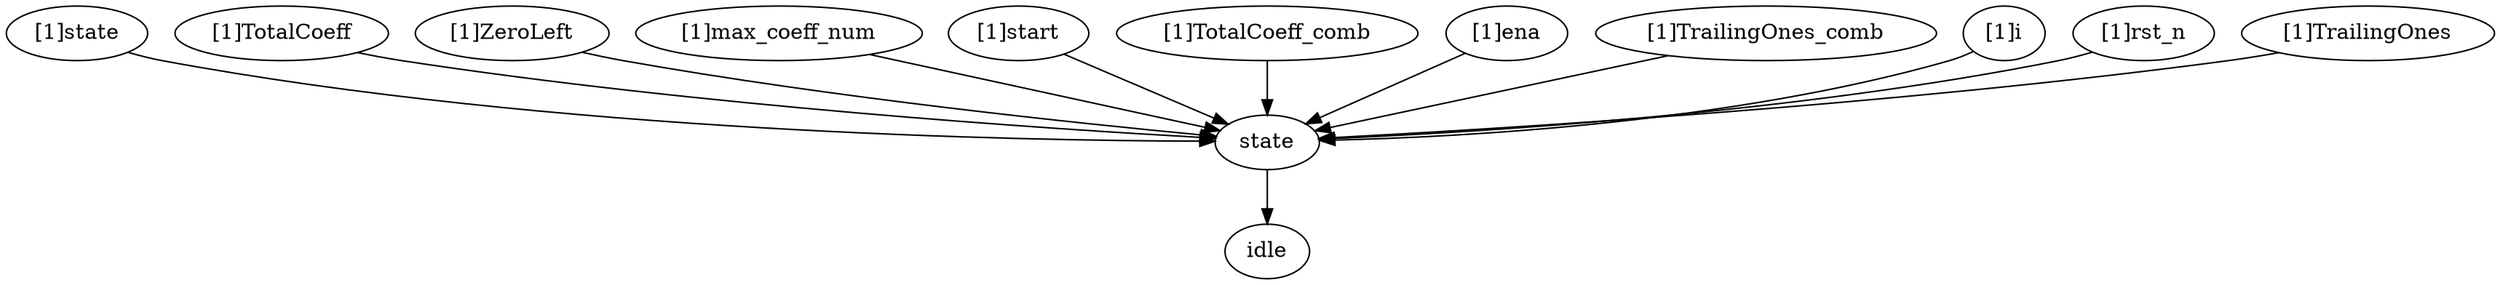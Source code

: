 strict digraph "" {
	"[1]state"	 [complexity=3,
		importance=5.1684045612,
		rank=1.7228015204];
	state	 [complexity=2,
		importance=0.32609495478,
		rank=0.16304747739];
	"[1]state" -> state;
	"[1]TotalCoeff"	 [complexity=7,
		importance=1.67446022725,
		rank=0.239208603893];
	"[1]TotalCoeff" -> state;
	"[1]ZeroLeft"	 [complexity=4,
		importance=0.696175362911,
		rank=0.174043840728];
	"[1]ZeroLeft" -> state;
	"[1]max_coeff_num"	 [complexity=5,
		importance=1.02227031769,
		rank=0.204454063538];
	"[1]max_coeff_num" -> state;
	"[1]start"	 [complexity=3,
		importance=0.696175362911,
		rank=0.232058454304];
	"[1]start" -> state;
	idle	 [complexity=0,
		importance=0.0491147152735,
		rank=0.0];
	state -> idle;
	"[1]TotalCoeff_comb"	 [complexity=5,
		importance=1.67446022725,
		rank=0.33489204545];
	"[1]TotalCoeff_comb" -> state;
	"[1]ena"	 [complexity=3,
		importance=4.93540977505,
		rank=1.64513659168];
	"[1]ena" -> state;
	"[1]TrailingOnes_comb"	 [complexity=4,
		importance=1.02227031769,
		rank=0.255567579423];
	"[1]TrailingOnes_comb" -> state;
	"[1]i"	 [complexity=8,
		importance=2.46619538786,
		rank=0.308274423483];
	"[1]i" -> state;
	"[1]rst_n"	 [complexity=3,
		importance=5.26150472983,
		rank=1.75383490994];
	"[1]rst_n" -> state;
	"[1]TrailingOnes"	 [complexity=4,
		importance=0.696175362911,
		rank=0.174043840728];
	"[1]TrailingOnes" -> state;
}
